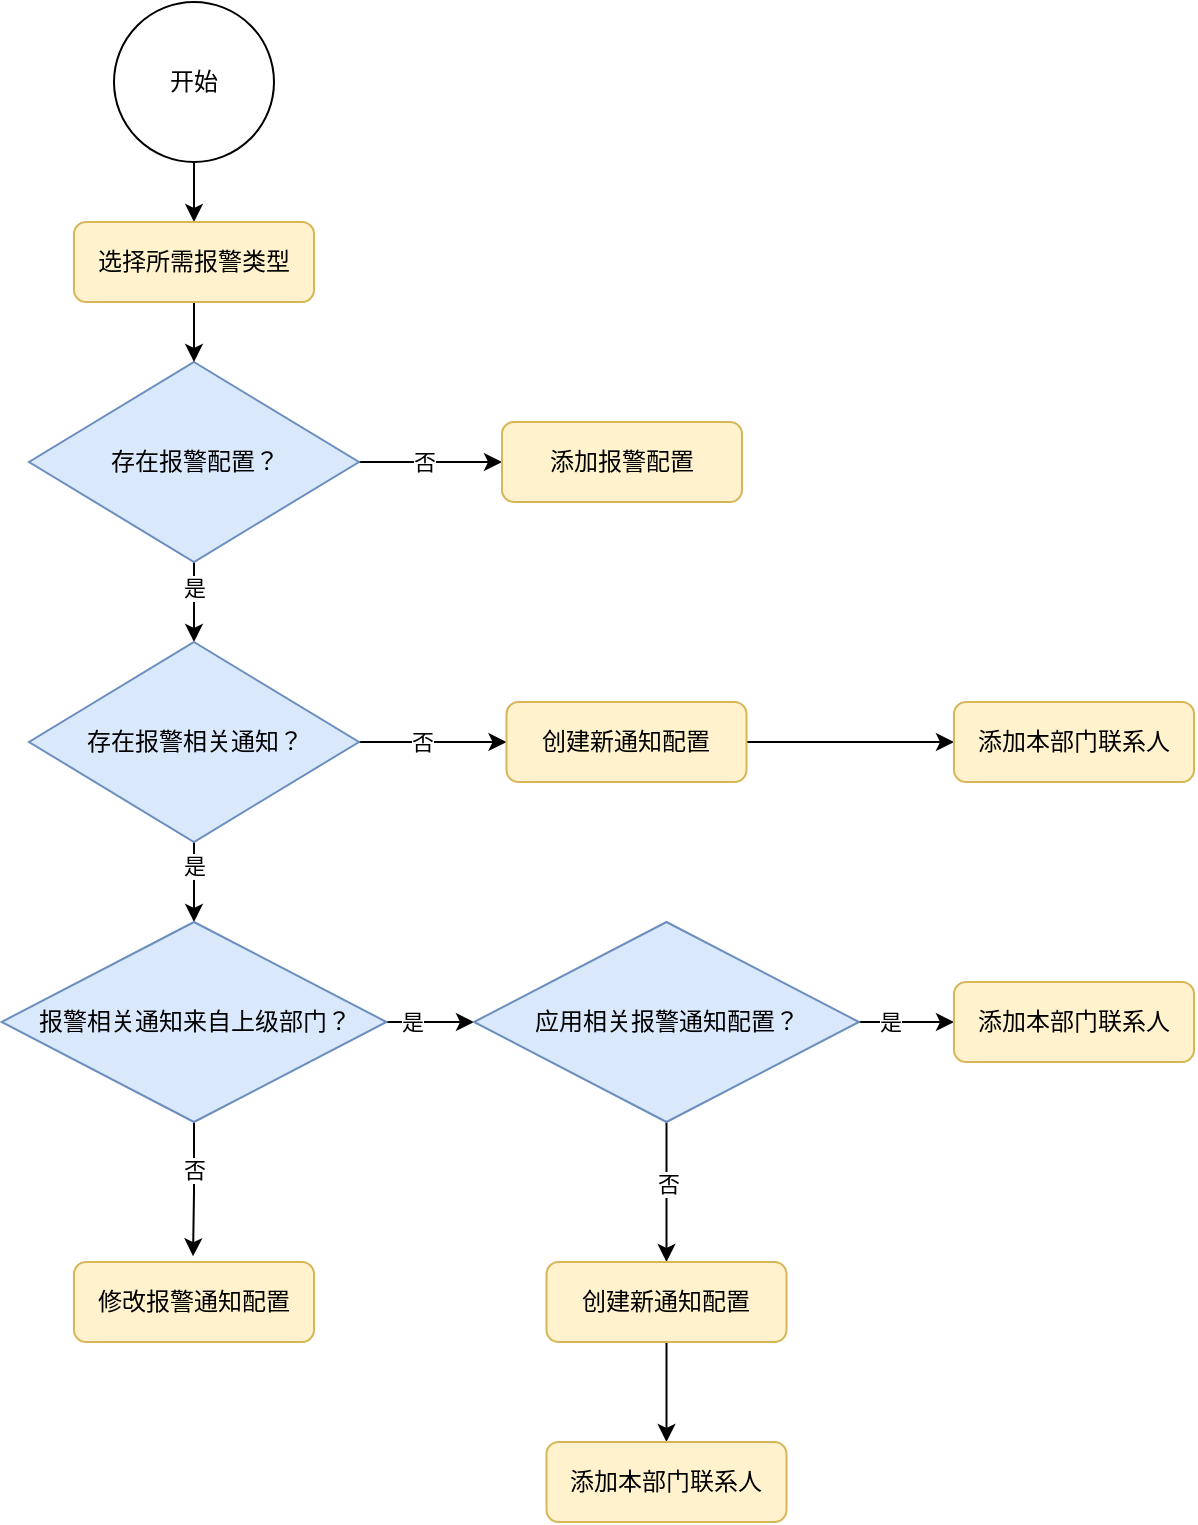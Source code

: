 <mxfile version="16.6.4" type="github">
  <diagram id="S5lS7qCp8pHHB8eUPXlY" name="Page-1">
    <mxGraphModel dx="1293" dy="670" grid="1" gridSize="10" guides="1" tooltips="1" connect="1" arrows="1" fold="1" page="1" pageScale="1" pageWidth="827" pageHeight="1169" math="0" shadow="0">
      <root>
        <mxCell id="0" />
        <mxCell id="1" parent="0" />
        <mxCell id="x87ZyqORKGsU9ZAExPM6-8" style="edgeStyle=orthogonalEdgeStyle;rounded=0;orthogonalLoop=1;jettySize=auto;html=1;exitX=0.5;exitY=1;exitDx=0;exitDy=0;" edge="1" parent="1" source="x87ZyqORKGsU9ZAExPM6-1" target="x87ZyqORKGsU9ZAExPM6-6">
          <mxGeometry relative="1" as="geometry" />
        </mxCell>
        <mxCell id="x87ZyqORKGsU9ZAExPM6-1" value="开始" style="ellipse;whiteSpace=wrap;html=1;aspect=fixed;" vertex="1" parent="1">
          <mxGeometry x="160" y="80" width="80" height="80" as="geometry" />
        </mxCell>
        <mxCell id="x87ZyqORKGsU9ZAExPM6-11" style="edgeStyle=orthogonalEdgeStyle;rounded=0;orthogonalLoop=1;jettySize=auto;html=1;exitX=1;exitY=0.5;exitDx=0;exitDy=0;entryX=0;entryY=0.5;entryDx=0;entryDy=0;" edge="1" parent="1" source="x87ZyqORKGsU9ZAExPM6-4" target="x87ZyqORKGsU9ZAExPM6-10">
          <mxGeometry relative="1" as="geometry" />
        </mxCell>
        <mxCell id="x87ZyqORKGsU9ZAExPM6-15" value="否" style="edgeLabel;html=1;align=center;verticalAlign=middle;resizable=0;points=[];" vertex="1" connectable="0" parent="x87ZyqORKGsU9ZAExPM6-11">
          <mxGeometry x="-0.094" relative="1" as="geometry">
            <mxPoint as="offset" />
          </mxGeometry>
        </mxCell>
        <mxCell id="x87ZyqORKGsU9ZAExPM6-13" style="edgeStyle=orthogonalEdgeStyle;rounded=0;orthogonalLoop=1;jettySize=auto;html=1;exitX=0.5;exitY=1;exitDx=0;exitDy=0;entryX=0.5;entryY=0;entryDx=0;entryDy=0;" edge="1" parent="1" source="x87ZyqORKGsU9ZAExPM6-4" target="x87ZyqORKGsU9ZAExPM6-17">
          <mxGeometry relative="1" as="geometry">
            <mxPoint x="200" y="410" as="targetPoint" />
          </mxGeometry>
        </mxCell>
        <mxCell id="x87ZyqORKGsU9ZAExPM6-16" value="是" style="edgeLabel;html=1;align=center;verticalAlign=middle;resizable=0;points=[];" vertex="1" connectable="0" parent="x87ZyqORKGsU9ZAExPM6-13">
          <mxGeometry x="-0.369" relative="1" as="geometry">
            <mxPoint as="offset" />
          </mxGeometry>
        </mxCell>
        <mxCell id="x87ZyqORKGsU9ZAExPM6-4" value="存在报警配置？" style="rhombus;whiteSpace=wrap;html=1;strokeColor=#6c8ebf;fillColor=#dae8fc;" vertex="1" parent="1">
          <mxGeometry x="117.5" y="260" width="165" height="100" as="geometry" />
        </mxCell>
        <mxCell id="x87ZyqORKGsU9ZAExPM6-9" style="edgeStyle=orthogonalEdgeStyle;rounded=0;orthogonalLoop=1;jettySize=auto;html=1;exitX=0.5;exitY=1;exitDx=0;exitDy=0;entryX=0.5;entryY=0;entryDx=0;entryDy=0;" edge="1" parent="1" source="x87ZyqORKGsU9ZAExPM6-6" target="x87ZyqORKGsU9ZAExPM6-4">
          <mxGeometry relative="1" as="geometry" />
        </mxCell>
        <mxCell id="x87ZyqORKGsU9ZAExPM6-6" value="选择所需报警类型" style="rounded=1;whiteSpace=wrap;html=1;strokeColor=#d6b656;fillColor=#fff2cc;" vertex="1" parent="1">
          <mxGeometry x="140" y="190" width="120" height="40" as="geometry" />
        </mxCell>
        <mxCell id="x87ZyqORKGsU9ZAExPM6-10" value="添加报警配置" style="rounded=1;whiteSpace=wrap;html=1;strokeColor=#d6b656;fillColor=#fff2cc;" vertex="1" parent="1">
          <mxGeometry x="354" y="290" width="120" height="40" as="geometry" />
        </mxCell>
        <mxCell id="x87ZyqORKGsU9ZAExPM6-21" style="edgeStyle=orthogonalEdgeStyle;rounded=0;orthogonalLoop=1;jettySize=auto;html=1;exitX=0.5;exitY=1;exitDx=0;exitDy=0;entryX=0.5;entryY=0;entryDx=0;entryDy=0;" edge="1" parent="1" source="x87ZyqORKGsU9ZAExPM6-17" target="x87ZyqORKGsU9ZAExPM6-20">
          <mxGeometry relative="1" as="geometry" />
        </mxCell>
        <mxCell id="x87ZyqORKGsU9ZAExPM6-48" value="是" style="edgeLabel;html=1;align=center;verticalAlign=middle;resizable=0;points=[];" vertex="1" connectable="0" parent="x87ZyqORKGsU9ZAExPM6-21">
          <mxGeometry x="-0.632" relative="1" as="geometry">
            <mxPoint y="4" as="offset" />
          </mxGeometry>
        </mxCell>
        <mxCell id="x87ZyqORKGsU9ZAExPM6-51" style="edgeStyle=orthogonalEdgeStyle;rounded=0;orthogonalLoop=1;jettySize=auto;html=1;exitX=1;exitY=0.5;exitDx=0;exitDy=0;entryX=0;entryY=0.5;entryDx=0;entryDy=0;" edge="1" parent="1" source="x87ZyqORKGsU9ZAExPM6-17" target="x87ZyqORKGsU9ZAExPM6-50">
          <mxGeometry relative="1" as="geometry" />
        </mxCell>
        <mxCell id="x87ZyqORKGsU9ZAExPM6-17" value="存在报警相关通知？" style="rhombus;whiteSpace=wrap;html=1;strokeColor=#6c8ebf;fillColor=#dae8fc;" vertex="1" parent="1">
          <mxGeometry x="117.5" y="400" width="165" height="100" as="geometry" />
        </mxCell>
        <mxCell id="x87ZyqORKGsU9ZAExPM6-28" style="edgeStyle=orthogonalEdgeStyle;rounded=0;orthogonalLoop=1;jettySize=auto;html=1;exitX=0.5;exitY=1;exitDx=0;exitDy=0;entryX=0.496;entryY=-0.072;entryDx=0;entryDy=0;entryPerimeter=0;" edge="1" parent="1" source="x87ZyqORKGsU9ZAExPM6-20" target="x87ZyqORKGsU9ZAExPM6-47">
          <mxGeometry relative="1" as="geometry">
            <mxPoint x="200" y="680" as="targetPoint" />
          </mxGeometry>
        </mxCell>
        <mxCell id="x87ZyqORKGsU9ZAExPM6-30" value="否" style="edgeLabel;html=1;align=center;verticalAlign=middle;resizable=0;points=[];" vertex="1" connectable="0" parent="x87ZyqORKGsU9ZAExPM6-28">
          <mxGeometry x="-0.713" relative="1" as="geometry">
            <mxPoint y="14" as="offset" />
          </mxGeometry>
        </mxCell>
        <mxCell id="x87ZyqORKGsU9ZAExPM6-32" style="edgeStyle=orthogonalEdgeStyle;rounded=0;orthogonalLoop=1;jettySize=auto;html=1;exitX=1;exitY=0.5;exitDx=0;exitDy=0;entryX=0;entryY=0.5;entryDx=0;entryDy=0;" edge="1" parent="1" source="x87ZyqORKGsU9ZAExPM6-20" target="x87ZyqORKGsU9ZAExPM6-31">
          <mxGeometry relative="1" as="geometry" />
        </mxCell>
        <mxCell id="x87ZyqORKGsU9ZAExPM6-36" value="是" style="edgeLabel;html=1;align=center;verticalAlign=middle;resizable=0;points=[];" vertex="1" connectable="0" parent="x87ZyqORKGsU9ZAExPM6-32">
          <mxGeometry x="-0.42" relative="1" as="geometry">
            <mxPoint as="offset" />
          </mxGeometry>
        </mxCell>
        <mxCell id="x87ZyqORKGsU9ZAExPM6-20" value="报警相关通知来自上级部门？" style="rhombus;whiteSpace=wrap;html=1;strokeColor=#6c8ebf;fillColor=#dae8fc;" vertex="1" parent="1">
          <mxGeometry x="103.75" y="540" width="192.5" height="100" as="geometry" />
        </mxCell>
        <mxCell id="x87ZyqORKGsU9ZAExPM6-34" style="edgeStyle=orthogonalEdgeStyle;rounded=0;orthogonalLoop=1;jettySize=auto;html=1;exitX=1;exitY=0.5;exitDx=0;exitDy=0;entryX=0;entryY=0.5;entryDx=0;entryDy=0;" edge="1" parent="1" source="x87ZyqORKGsU9ZAExPM6-31" target="x87ZyqORKGsU9ZAExPM6-33">
          <mxGeometry relative="1" as="geometry" />
        </mxCell>
        <mxCell id="x87ZyqORKGsU9ZAExPM6-35" value="是" style="edgeLabel;html=1;align=center;verticalAlign=middle;resizable=0;points=[];" vertex="1" connectable="0" parent="x87ZyqORKGsU9ZAExPM6-34">
          <mxGeometry x="-0.354" relative="1" as="geometry">
            <mxPoint as="offset" />
          </mxGeometry>
        </mxCell>
        <mxCell id="x87ZyqORKGsU9ZAExPM6-38" style="edgeStyle=orthogonalEdgeStyle;rounded=0;orthogonalLoop=1;jettySize=auto;html=1;exitX=0.5;exitY=1;exitDx=0;exitDy=0;entryX=0.5;entryY=0;entryDx=0;entryDy=0;" edge="1" parent="1" source="x87ZyqORKGsU9ZAExPM6-31" target="x87ZyqORKGsU9ZAExPM6-37">
          <mxGeometry relative="1" as="geometry" />
        </mxCell>
        <mxCell id="x87ZyqORKGsU9ZAExPM6-40" value="否" style="edgeLabel;html=1;align=center;verticalAlign=middle;resizable=0;points=[];" vertex="1" connectable="0" parent="x87ZyqORKGsU9ZAExPM6-38">
          <mxGeometry x="-0.444" relative="1" as="geometry">
            <mxPoint y="11" as="offset" />
          </mxGeometry>
        </mxCell>
        <mxCell id="x87ZyqORKGsU9ZAExPM6-31" value="应用相关报警通知配置？" style="rhombus;whiteSpace=wrap;html=1;strokeColor=#6c8ebf;fillColor=#dae8fc;" vertex="1" parent="1">
          <mxGeometry x="340" y="540" width="192.5" height="100" as="geometry" />
        </mxCell>
        <mxCell id="x87ZyqORKGsU9ZAExPM6-33" value="添加本部门联系人" style="rounded=1;whiteSpace=wrap;html=1;strokeColor=#d6b656;fillColor=#fff2cc;" vertex="1" parent="1">
          <mxGeometry x="580" y="570" width="120" height="40" as="geometry" />
        </mxCell>
        <mxCell id="x87ZyqORKGsU9ZAExPM6-44" style="edgeStyle=orthogonalEdgeStyle;rounded=0;orthogonalLoop=1;jettySize=auto;html=1;exitX=0.5;exitY=1;exitDx=0;exitDy=0;entryX=0.5;entryY=0;entryDx=0;entryDy=0;" edge="1" parent="1" source="x87ZyqORKGsU9ZAExPM6-37" target="x87ZyqORKGsU9ZAExPM6-43">
          <mxGeometry relative="1" as="geometry" />
        </mxCell>
        <mxCell id="x87ZyqORKGsU9ZAExPM6-37" value="创建新通知配置" style="rounded=1;whiteSpace=wrap;html=1;strokeColor=#d6b656;fillColor=#fff2cc;" vertex="1" parent="1">
          <mxGeometry x="376.25" y="710" width="120" height="40" as="geometry" />
        </mxCell>
        <mxCell id="x87ZyqORKGsU9ZAExPM6-43" value="添加本部门联系人" style="rounded=1;whiteSpace=wrap;html=1;strokeColor=#d6b656;fillColor=#fff2cc;" vertex="1" parent="1">
          <mxGeometry x="376.25" y="800" width="120" height="40" as="geometry" />
        </mxCell>
        <mxCell id="x87ZyqORKGsU9ZAExPM6-47" value="修改报警通知配置" style="rounded=1;whiteSpace=wrap;html=1;strokeColor=#d6b656;fillColor=#fff2cc;" vertex="1" parent="1">
          <mxGeometry x="140" y="710" width="120" height="40" as="geometry" />
        </mxCell>
        <mxCell id="x87ZyqORKGsU9ZAExPM6-55" style="edgeStyle=orthogonalEdgeStyle;rounded=0;orthogonalLoop=1;jettySize=auto;html=1;exitX=1;exitY=0.5;exitDx=0;exitDy=0;entryX=0;entryY=0.5;entryDx=0;entryDy=0;" edge="1" parent="1" source="x87ZyqORKGsU9ZAExPM6-50" target="x87ZyqORKGsU9ZAExPM6-54">
          <mxGeometry relative="1" as="geometry" />
        </mxCell>
        <mxCell id="x87ZyqORKGsU9ZAExPM6-50" value="创建新通知配置" style="rounded=1;whiteSpace=wrap;html=1;strokeColor=#d6b656;fillColor=#fff2cc;" vertex="1" parent="1">
          <mxGeometry x="356.25" y="430" width="120" height="40" as="geometry" />
        </mxCell>
        <mxCell id="x87ZyqORKGsU9ZAExPM6-52" value="否" style="edgeLabel;html=1;align=center;verticalAlign=middle;resizable=0;points=[];" vertex="1" connectable="0" parent="1">
          <mxGeometry x="330" y="320" as="geometry">
            <mxPoint x="-16" y="130" as="offset" />
          </mxGeometry>
        </mxCell>
        <mxCell id="x87ZyqORKGsU9ZAExPM6-54" value="添加本部门联系人" style="rounded=1;whiteSpace=wrap;html=1;strokeColor=#d6b656;fillColor=#fff2cc;" vertex="1" parent="1">
          <mxGeometry x="580" y="430" width="120" height="40" as="geometry" />
        </mxCell>
      </root>
    </mxGraphModel>
  </diagram>
</mxfile>
